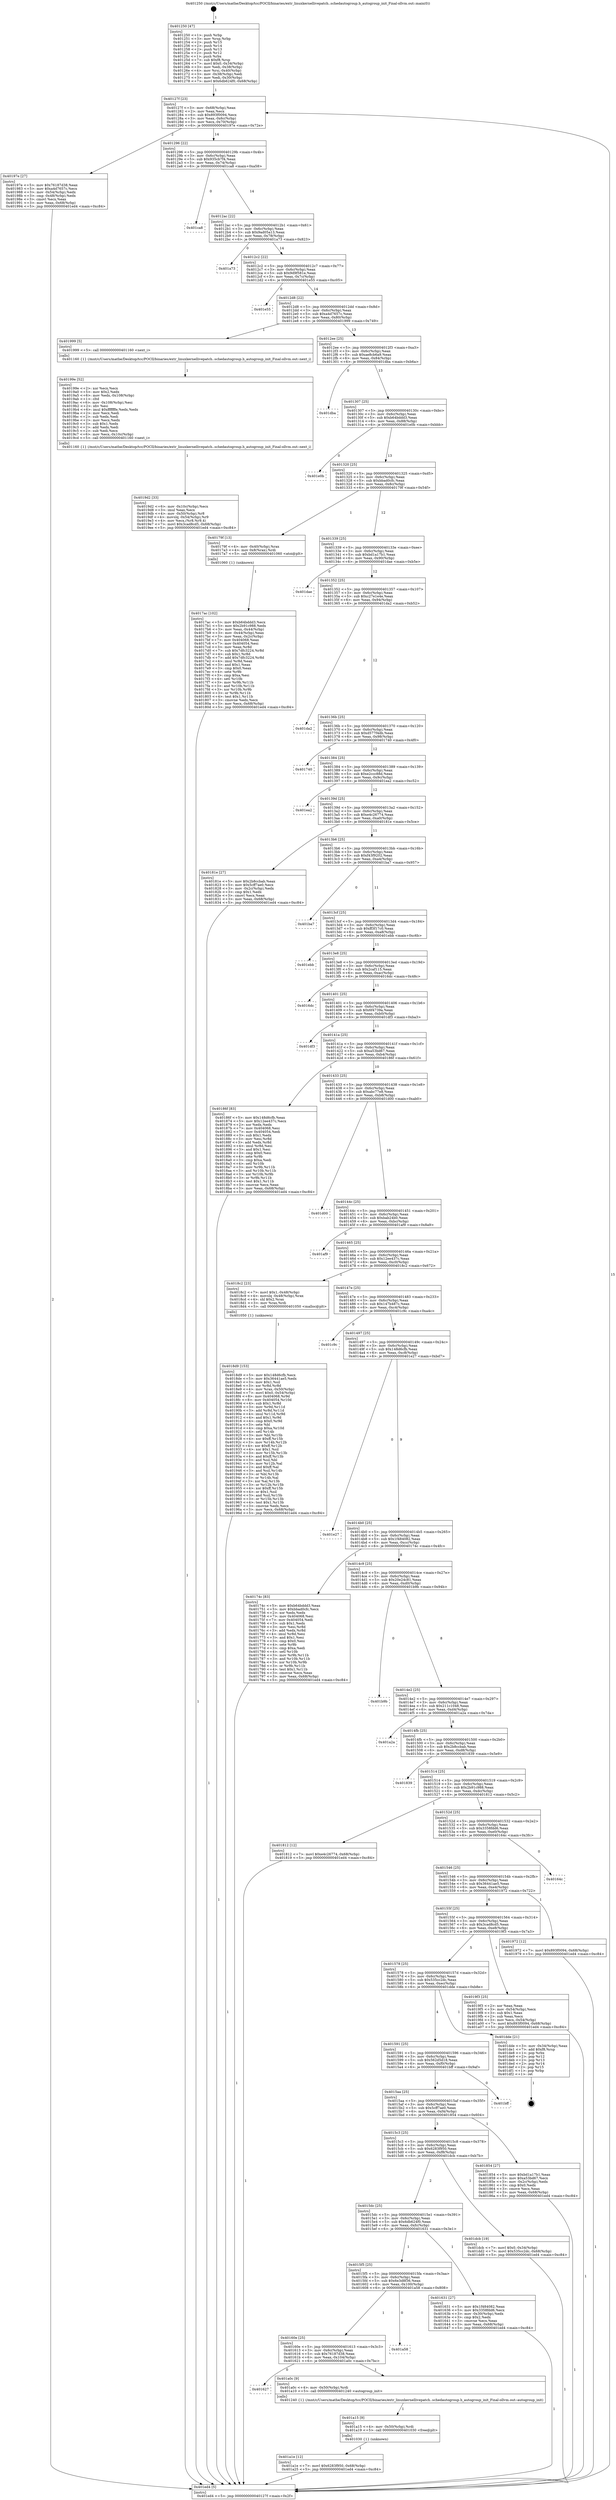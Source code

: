 digraph "0x401250" {
  label = "0x401250 (/mnt/c/Users/mathe/Desktop/tcc/POCII/binaries/extr_linuxkernellivepatch..schedautogroup.h_autogroup_init_Final-ollvm.out::main(0))"
  labelloc = "t"
  node[shape=record]

  Entry [label="",width=0.3,height=0.3,shape=circle,fillcolor=black,style=filled]
  "0x40127f" [label="{
     0x40127f [23]\l
     | [instrs]\l
     &nbsp;&nbsp;0x40127f \<+3\>: mov -0x68(%rbp),%eax\l
     &nbsp;&nbsp;0x401282 \<+2\>: mov %eax,%ecx\l
     &nbsp;&nbsp;0x401284 \<+6\>: sub $0x893f0094,%ecx\l
     &nbsp;&nbsp;0x40128a \<+3\>: mov %eax,-0x6c(%rbp)\l
     &nbsp;&nbsp;0x40128d \<+3\>: mov %ecx,-0x70(%rbp)\l
     &nbsp;&nbsp;0x401290 \<+6\>: je 000000000040197e \<main+0x72e\>\l
  }"]
  "0x40197e" [label="{
     0x40197e [27]\l
     | [instrs]\l
     &nbsp;&nbsp;0x40197e \<+5\>: mov $0x76187d38,%eax\l
     &nbsp;&nbsp;0x401983 \<+5\>: mov $0xa4d7657c,%ecx\l
     &nbsp;&nbsp;0x401988 \<+3\>: mov -0x54(%rbp),%edx\l
     &nbsp;&nbsp;0x40198b \<+3\>: cmp -0x48(%rbp),%edx\l
     &nbsp;&nbsp;0x40198e \<+3\>: cmovl %ecx,%eax\l
     &nbsp;&nbsp;0x401991 \<+3\>: mov %eax,-0x68(%rbp)\l
     &nbsp;&nbsp;0x401994 \<+5\>: jmp 0000000000401ed4 \<main+0xc84\>\l
  }"]
  "0x401296" [label="{
     0x401296 [22]\l
     | [instrs]\l
     &nbsp;&nbsp;0x401296 \<+5\>: jmp 000000000040129b \<main+0x4b\>\l
     &nbsp;&nbsp;0x40129b \<+3\>: mov -0x6c(%rbp),%eax\l
     &nbsp;&nbsp;0x40129e \<+5\>: sub $0x935cb7f4,%eax\l
     &nbsp;&nbsp;0x4012a3 \<+3\>: mov %eax,-0x74(%rbp)\l
     &nbsp;&nbsp;0x4012a6 \<+6\>: je 0000000000401ca8 \<main+0xa58\>\l
  }"]
  Exit [label="",width=0.3,height=0.3,shape=circle,fillcolor=black,style=filled,peripheries=2]
  "0x401ca8" [label="{
     0x401ca8\l
  }", style=dashed]
  "0x4012ac" [label="{
     0x4012ac [22]\l
     | [instrs]\l
     &nbsp;&nbsp;0x4012ac \<+5\>: jmp 00000000004012b1 \<main+0x61\>\l
     &nbsp;&nbsp;0x4012b1 \<+3\>: mov -0x6c(%rbp),%eax\l
     &nbsp;&nbsp;0x4012b4 \<+5\>: sub $0x9ad05a13,%eax\l
     &nbsp;&nbsp;0x4012b9 \<+3\>: mov %eax,-0x78(%rbp)\l
     &nbsp;&nbsp;0x4012bc \<+6\>: je 0000000000401a73 \<main+0x823\>\l
  }"]
  "0x401a1e" [label="{
     0x401a1e [12]\l
     | [instrs]\l
     &nbsp;&nbsp;0x401a1e \<+7\>: movl $0x6283f950,-0x68(%rbp)\l
     &nbsp;&nbsp;0x401a25 \<+5\>: jmp 0000000000401ed4 \<main+0xc84\>\l
  }"]
  "0x401a73" [label="{
     0x401a73\l
  }", style=dashed]
  "0x4012c2" [label="{
     0x4012c2 [22]\l
     | [instrs]\l
     &nbsp;&nbsp;0x4012c2 \<+5\>: jmp 00000000004012c7 \<main+0x77\>\l
     &nbsp;&nbsp;0x4012c7 \<+3\>: mov -0x6c(%rbp),%eax\l
     &nbsp;&nbsp;0x4012ca \<+5\>: sub $0x9d9f581e,%eax\l
     &nbsp;&nbsp;0x4012cf \<+3\>: mov %eax,-0x7c(%rbp)\l
     &nbsp;&nbsp;0x4012d2 \<+6\>: je 0000000000401e55 \<main+0xc05\>\l
  }"]
  "0x401a15" [label="{
     0x401a15 [9]\l
     | [instrs]\l
     &nbsp;&nbsp;0x401a15 \<+4\>: mov -0x50(%rbp),%rdi\l
     &nbsp;&nbsp;0x401a19 \<+5\>: call 0000000000401030 \<free@plt\>\l
     | [calls]\l
     &nbsp;&nbsp;0x401030 \{1\} (unknown)\l
  }"]
  "0x401e55" [label="{
     0x401e55\l
  }", style=dashed]
  "0x4012d8" [label="{
     0x4012d8 [22]\l
     | [instrs]\l
     &nbsp;&nbsp;0x4012d8 \<+5\>: jmp 00000000004012dd \<main+0x8d\>\l
     &nbsp;&nbsp;0x4012dd \<+3\>: mov -0x6c(%rbp),%eax\l
     &nbsp;&nbsp;0x4012e0 \<+5\>: sub $0xa4d7657c,%eax\l
     &nbsp;&nbsp;0x4012e5 \<+3\>: mov %eax,-0x80(%rbp)\l
     &nbsp;&nbsp;0x4012e8 \<+6\>: je 0000000000401999 \<main+0x749\>\l
  }"]
  "0x401627" [label="{
     0x401627\l
  }", style=dashed]
  "0x401999" [label="{
     0x401999 [5]\l
     | [instrs]\l
     &nbsp;&nbsp;0x401999 \<+5\>: call 0000000000401160 \<next_i\>\l
     | [calls]\l
     &nbsp;&nbsp;0x401160 \{1\} (/mnt/c/Users/mathe/Desktop/tcc/POCII/binaries/extr_linuxkernellivepatch..schedautogroup.h_autogroup_init_Final-ollvm.out::next_i)\l
  }"]
  "0x4012ee" [label="{
     0x4012ee [25]\l
     | [instrs]\l
     &nbsp;&nbsp;0x4012ee \<+5\>: jmp 00000000004012f3 \<main+0xa3\>\l
     &nbsp;&nbsp;0x4012f3 \<+3\>: mov -0x6c(%rbp),%eax\l
     &nbsp;&nbsp;0x4012f6 \<+5\>: sub $0xae8cb6a9,%eax\l
     &nbsp;&nbsp;0x4012fb \<+6\>: mov %eax,-0x84(%rbp)\l
     &nbsp;&nbsp;0x401301 \<+6\>: je 0000000000401dba \<main+0xb6a\>\l
  }"]
  "0x401a0c" [label="{
     0x401a0c [9]\l
     | [instrs]\l
     &nbsp;&nbsp;0x401a0c \<+4\>: mov -0x50(%rbp),%rdi\l
     &nbsp;&nbsp;0x401a10 \<+5\>: call 0000000000401240 \<autogroup_init\>\l
     | [calls]\l
     &nbsp;&nbsp;0x401240 \{1\} (/mnt/c/Users/mathe/Desktop/tcc/POCII/binaries/extr_linuxkernellivepatch..schedautogroup.h_autogroup_init_Final-ollvm.out::autogroup_init)\l
  }"]
  "0x401dba" [label="{
     0x401dba\l
  }", style=dashed]
  "0x401307" [label="{
     0x401307 [25]\l
     | [instrs]\l
     &nbsp;&nbsp;0x401307 \<+5\>: jmp 000000000040130c \<main+0xbc\>\l
     &nbsp;&nbsp;0x40130c \<+3\>: mov -0x6c(%rbp),%eax\l
     &nbsp;&nbsp;0x40130f \<+5\>: sub $0xb64bddd3,%eax\l
     &nbsp;&nbsp;0x401314 \<+6\>: mov %eax,-0x88(%rbp)\l
     &nbsp;&nbsp;0x40131a \<+6\>: je 0000000000401e0b \<main+0xbbb\>\l
  }"]
  "0x40160e" [label="{
     0x40160e [25]\l
     | [instrs]\l
     &nbsp;&nbsp;0x40160e \<+5\>: jmp 0000000000401613 \<main+0x3c3\>\l
     &nbsp;&nbsp;0x401613 \<+3\>: mov -0x6c(%rbp),%eax\l
     &nbsp;&nbsp;0x401616 \<+5\>: sub $0x76187d38,%eax\l
     &nbsp;&nbsp;0x40161b \<+6\>: mov %eax,-0x104(%rbp)\l
     &nbsp;&nbsp;0x401621 \<+6\>: je 0000000000401a0c \<main+0x7bc\>\l
  }"]
  "0x401e0b" [label="{
     0x401e0b\l
  }", style=dashed]
  "0x401320" [label="{
     0x401320 [25]\l
     | [instrs]\l
     &nbsp;&nbsp;0x401320 \<+5\>: jmp 0000000000401325 \<main+0xd5\>\l
     &nbsp;&nbsp;0x401325 \<+3\>: mov -0x6c(%rbp),%eax\l
     &nbsp;&nbsp;0x401328 \<+5\>: sub $0xbbad0cfc,%eax\l
     &nbsp;&nbsp;0x40132d \<+6\>: mov %eax,-0x8c(%rbp)\l
     &nbsp;&nbsp;0x401333 \<+6\>: je 000000000040179f \<main+0x54f\>\l
  }"]
  "0x401a58" [label="{
     0x401a58\l
  }", style=dashed]
  "0x40179f" [label="{
     0x40179f [13]\l
     | [instrs]\l
     &nbsp;&nbsp;0x40179f \<+4\>: mov -0x40(%rbp),%rax\l
     &nbsp;&nbsp;0x4017a3 \<+4\>: mov 0x8(%rax),%rdi\l
     &nbsp;&nbsp;0x4017a7 \<+5\>: call 0000000000401060 \<atoi@plt\>\l
     | [calls]\l
     &nbsp;&nbsp;0x401060 \{1\} (unknown)\l
  }"]
  "0x401339" [label="{
     0x401339 [25]\l
     | [instrs]\l
     &nbsp;&nbsp;0x401339 \<+5\>: jmp 000000000040133e \<main+0xee\>\l
     &nbsp;&nbsp;0x40133e \<+3\>: mov -0x6c(%rbp),%eax\l
     &nbsp;&nbsp;0x401341 \<+5\>: sub $0xbd1a17b1,%eax\l
     &nbsp;&nbsp;0x401346 \<+6\>: mov %eax,-0x90(%rbp)\l
     &nbsp;&nbsp;0x40134c \<+6\>: je 0000000000401dae \<main+0xb5e\>\l
  }"]
  "0x4019d2" [label="{
     0x4019d2 [33]\l
     | [instrs]\l
     &nbsp;&nbsp;0x4019d2 \<+6\>: mov -0x10c(%rbp),%ecx\l
     &nbsp;&nbsp;0x4019d8 \<+3\>: imul %eax,%ecx\l
     &nbsp;&nbsp;0x4019db \<+4\>: mov -0x50(%rbp),%r8\l
     &nbsp;&nbsp;0x4019df \<+4\>: movslq -0x54(%rbp),%r9\l
     &nbsp;&nbsp;0x4019e3 \<+4\>: mov %ecx,(%r8,%r9,4)\l
     &nbsp;&nbsp;0x4019e7 \<+7\>: movl $0x3cad8cd5,-0x68(%rbp)\l
     &nbsp;&nbsp;0x4019ee \<+5\>: jmp 0000000000401ed4 \<main+0xc84\>\l
  }"]
  "0x401dae" [label="{
     0x401dae\l
  }", style=dashed]
  "0x401352" [label="{
     0x401352 [25]\l
     | [instrs]\l
     &nbsp;&nbsp;0x401352 \<+5\>: jmp 0000000000401357 \<main+0x107\>\l
     &nbsp;&nbsp;0x401357 \<+3\>: mov -0x6c(%rbp),%eax\l
     &nbsp;&nbsp;0x40135a \<+5\>: sub $0xc27e1e4e,%eax\l
     &nbsp;&nbsp;0x40135f \<+6\>: mov %eax,-0x94(%rbp)\l
     &nbsp;&nbsp;0x401365 \<+6\>: je 0000000000401da2 \<main+0xb52\>\l
  }"]
  "0x40199e" [label="{
     0x40199e [52]\l
     | [instrs]\l
     &nbsp;&nbsp;0x40199e \<+2\>: xor %ecx,%ecx\l
     &nbsp;&nbsp;0x4019a0 \<+5\>: mov $0x2,%edx\l
     &nbsp;&nbsp;0x4019a5 \<+6\>: mov %edx,-0x108(%rbp)\l
     &nbsp;&nbsp;0x4019ab \<+1\>: cltd\l
     &nbsp;&nbsp;0x4019ac \<+6\>: mov -0x108(%rbp),%esi\l
     &nbsp;&nbsp;0x4019b2 \<+2\>: idiv %esi\l
     &nbsp;&nbsp;0x4019b4 \<+6\>: imul $0xfffffffe,%edx,%edx\l
     &nbsp;&nbsp;0x4019ba \<+2\>: mov %ecx,%edi\l
     &nbsp;&nbsp;0x4019bc \<+2\>: sub %edx,%edi\l
     &nbsp;&nbsp;0x4019be \<+2\>: mov %ecx,%edx\l
     &nbsp;&nbsp;0x4019c0 \<+3\>: sub $0x1,%edx\l
     &nbsp;&nbsp;0x4019c3 \<+2\>: add %edx,%edi\l
     &nbsp;&nbsp;0x4019c5 \<+2\>: sub %edi,%ecx\l
     &nbsp;&nbsp;0x4019c7 \<+6\>: mov %ecx,-0x10c(%rbp)\l
     &nbsp;&nbsp;0x4019cd \<+5\>: call 0000000000401160 \<next_i\>\l
     | [calls]\l
     &nbsp;&nbsp;0x401160 \{1\} (/mnt/c/Users/mathe/Desktop/tcc/POCII/binaries/extr_linuxkernellivepatch..schedautogroup.h_autogroup_init_Final-ollvm.out::next_i)\l
  }"]
  "0x401da2" [label="{
     0x401da2\l
  }", style=dashed]
  "0x40136b" [label="{
     0x40136b [25]\l
     | [instrs]\l
     &nbsp;&nbsp;0x40136b \<+5\>: jmp 0000000000401370 \<main+0x120\>\l
     &nbsp;&nbsp;0x401370 \<+3\>: mov -0x6c(%rbp),%eax\l
     &nbsp;&nbsp;0x401373 \<+5\>: sub $0xd577f4db,%eax\l
     &nbsp;&nbsp;0x401378 \<+6\>: mov %eax,-0x98(%rbp)\l
     &nbsp;&nbsp;0x40137e \<+6\>: je 0000000000401740 \<main+0x4f0\>\l
  }"]
  "0x4018d9" [label="{
     0x4018d9 [153]\l
     | [instrs]\l
     &nbsp;&nbsp;0x4018d9 \<+5\>: mov $0x148d6cfb,%ecx\l
     &nbsp;&nbsp;0x4018de \<+5\>: mov $0x36441ae5,%edx\l
     &nbsp;&nbsp;0x4018e3 \<+3\>: mov $0x1,%sil\l
     &nbsp;&nbsp;0x4018e6 \<+3\>: xor %r8d,%r8d\l
     &nbsp;&nbsp;0x4018e9 \<+4\>: mov %rax,-0x50(%rbp)\l
     &nbsp;&nbsp;0x4018ed \<+7\>: movl $0x0,-0x54(%rbp)\l
     &nbsp;&nbsp;0x4018f4 \<+8\>: mov 0x404068,%r9d\l
     &nbsp;&nbsp;0x4018fc \<+8\>: mov 0x404054,%r10d\l
     &nbsp;&nbsp;0x401904 \<+4\>: sub $0x1,%r8d\l
     &nbsp;&nbsp;0x401908 \<+3\>: mov %r9d,%r11d\l
     &nbsp;&nbsp;0x40190b \<+3\>: add %r8d,%r11d\l
     &nbsp;&nbsp;0x40190e \<+4\>: imul %r11d,%r9d\l
     &nbsp;&nbsp;0x401912 \<+4\>: and $0x1,%r9d\l
     &nbsp;&nbsp;0x401916 \<+4\>: cmp $0x0,%r9d\l
     &nbsp;&nbsp;0x40191a \<+3\>: sete %bl\l
     &nbsp;&nbsp;0x40191d \<+4\>: cmp $0xa,%r10d\l
     &nbsp;&nbsp;0x401921 \<+4\>: setl %r14b\l
     &nbsp;&nbsp;0x401925 \<+3\>: mov %bl,%r15b\l
     &nbsp;&nbsp;0x401928 \<+4\>: xor $0xff,%r15b\l
     &nbsp;&nbsp;0x40192c \<+3\>: mov %r14b,%r12b\l
     &nbsp;&nbsp;0x40192f \<+4\>: xor $0xff,%r12b\l
     &nbsp;&nbsp;0x401933 \<+4\>: xor $0x1,%sil\l
     &nbsp;&nbsp;0x401937 \<+3\>: mov %r15b,%r13b\l
     &nbsp;&nbsp;0x40193a \<+4\>: and $0xff,%r13b\l
     &nbsp;&nbsp;0x40193e \<+3\>: and %sil,%bl\l
     &nbsp;&nbsp;0x401941 \<+3\>: mov %r12b,%al\l
     &nbsp;&nbsp;0x401944 \<+2\>: and $0xff,%al\l
     &nbsp;&nbsp;0x401946 \<+3\>: and %sil,%r14b\l
     &nbsp;&nbsp;0x401949 \<+3\>: or %bl,%r13b\l
     &nbsp;&nbsp;0x40194c \<+3\>: or %r14b,%al\l
     &nbsp;&nbsp;0x40194f \<+3\>: xor %al,%r13b\l
     &nbsp;&nbsp;0x401952 \<+3\>: or %r12b,%r15b\l
     &nbsp;&nbsp;0x401955 \<+4\>: xor $0xff,%r15b\l
     &nbsp;&nbsp;0x401959 \<+4\>: or $0x1,%sil\l
     &nbsp;&nbsp;0x40195d \<+3\>: and %sil,%r15b\l
     &nbsp;&nbsp;0x401960 \<+3\>: or %r15b,%r13b\l
     &nbsp;&nbsp;0x401963 \<+4\>: test $0x1,%r13b\l
     &nbsp;&nbsp;0x401967 \<+3\>: cmovne %edx,%ecx\l
     &nbsp;&nbsp;0x40196a \<+3\>: mov %ecx,-0x68(%rbp)\l
     &nbsp;&nbsp;0x40196d \<+5\>: jmp 0000000000401ed4 \<main+0xc84\>\l
  }"]
  "0x401740" [label="{
     0x401740\l
  }", style=dashed]
  "0x401384" [label="{
     0x401384 [25]\l
     | [instrs]\l
     &nbsp;&nbsp;0x401384 \<+5\>: jmp 0000000000401389 \<main+0x139\>\l
     &nbsp;&nbsp;0x401389 \<+3\>: mov -0x6c(%rbp),%eax\l
     &nbsp;&nbsp;0x40138c \<+5\>: sub $0xe2ccc88d,%eax\l
     &nbsp;&nbsp;0x401391 \<+6\>: mov %eax,-0x9c(%rbp)\l
     &nbsp;&nbsp;0x401397 \<+6\>: je 0000000000401ea2 \<main+0xc52\>\l
  }"]
  "0x4017ac" [label="{
     0x4017ac [102]\l
     | [instrs]\l
     &nbsp;&nbsp;0x4017ac \<+5\>: mov $0xb64bddd3,%ecx\l
     &nbsp;&nbsp;0x4017b1 \<+5\>: mov $0x2b91c988,%edx\l
     &nbsp;&nbsp;0x4017b6 \<+3\>: mov %eax,-0x44(%rbp)\l
     &nbsp;&nbsp;0x4017b9 \<+3\>: mov -0x44(%rbp),%eax\l
     &nbsp;&nbsp;0x4017bc \<+3\>: mov %eax,-0x2c(%rbp)\l
     &nbsp;&nbsp;0x4017bf \<+7\>: mov 0x404068,%eax\l
     &nbsp;&nbsp;0x4017c6 \<+7\>: mov 0x404054,%esi\l
     &nbsp;&nbsp;0x4017cd \<+3\>: mov %eax,%r8d\l
     &nbsp;&nbsp;0x4017d0 \<+7\>: sub $0x7dfc3224,%r8d\l
     &nbsp;&nbsp;0x4017d7 \<+4\>: sub $0x1,%r8d\l
     &nbsp;&nbsp;0x4017db \<+7\>: add $0x7dfc3224,%r8d\l
     &nbsp;&nbsp;0x4017e2 \<+4\>: imul %r8d,%eax\l
     &nbsp;&nbsp;0x4017e6 \<+3\>: and $0x1,%eax\l
     &nbsp;&nbsp;0x4017e9 \<+3\>: cmp $0x0,%eax\l
     &nbsp;&nbsp;0x4017ec \<+4\>: sete %r9b\l
     &nbsp;&nbsp;0x4017f0 \<+3\>: cmp $0xa,%esi\l
     &nbsp;&nbsp;0x4017f3 \<+4\>: setl %r10b\l
     &nbsp;&nbsp;0x4017f7 \<+3\>: mov %r9b,%r11b\l
     &nbsp;&nbsp;0x4017fa \<+3\>: and %r10b,%r11b\l
     &nbsp;&nbsp;0x4017fd \<+3\>: xor %r10b,%r9b\l
     &nbsp;&nbsp;0x401800 \<+3\>: or %r9b,%r11b\l
     &nbsp;&nbsp;0x401803 \<+4\>: test $0x1,%r11b\l
     &nbsp;&nbsp;0x401807 \<+3\>: cmovne %edx,%ecx\l
     &nbsp;&nbsp;0x40180a \<+3\>: mov %ecx,-0x68(%rbp)\l
     &nbsp;&nbsp;0x40180d \<+5\>: jmp 0000000000401ed4 \<main+0xc84\>\l
  }"]
  "0x401ea2" [label="{
     0x401ea2\l
  }", style=dashed]
  "0x40139d" [label="{
     0x40139d [25]\l
     | [instrs]\l
     &nbsp;&nbsp;0x40139d \<+5\>: jmp 00000000004013a2 \<main+0x152\>\l
     &nbsp;&nbsp;0x4013a2 \<+3\>: mov -0x6c(%rbp),%eax\l
     &nbsp;&nbsp;0x4013a5 \<+5\>: sub $0xe4c26774,%eax\l
     &nbsp;&nbsp;0x4013aa \<+6\>: mov %eax,-0xa0(%rbp)\l
     &nbsp;&nbsp;0x4013b0 \<+6\>: je 000000000040181e \<main+0x5ce\>\l
  }"]
  "0x401250" [label="{
     0x401250 [47]\l
     | [instrs]\l
     &nbsp;&nbsp;0x401250 \<+1\>: push %rbp\l
     &nbsp;&nbsp;0x401251 \<+3\>: mov %rsp,%rbp\l
     &nbsp;&nbsp;0x401254 \<+2\>: push %r15\l
     &nbsp;&nbsp;0x401256 \<+2\>: push %r14\l
     &nbsp;&nbsp;0x401258 \<+2\>: push %r13\l
     &nbsp;&nbsp;0x40125a \<+2\>: push %r12\l
     &nbsp;&nbsp;0x40125c \<+1\>: push %rbx\l
     &nbsp;&nbsp;0x40125d \<+7\>: sub $0xf8,%rsp\l
     &nbsp;&nbsp;0x401264 \<+7\>: movl $0x0,-0x34(%rbp)\l
     &nbsp;&nbsp;0x40126b \<+3\>: mov %edi,-0x38(%rbp)\l
     &nbsp;&nbsp;0x40126e \<+4\>: mov %rsi,-0x40(%rbp)\l
     &nbsp;&nbsp;0x401272 \<+3\>: mov -0x38(%rbp),%edi\l
     &nbsp;&nbsp;0x401275 \<+3\>: mov %edi,-0x30(%rbp)\l
     &nbsp;&nbsp;0x401278 \<+7\>: movl $0x6db624f0,-0x68(%rbp)\l
  }"]
  "0x40181e" [label="{
     0x40181e [27]\l
     | [instrs]\l
     &nbsp;&nbsp;0x40181e \<+5\>: mov $0x2b8ccbab,%eax\l
     &nbsp;&nbsp;0x401823 \<+5\>: mov $0x5cff7ae0,%ecx\l
     &nbsp;&nbsp;0x401828 \<+3\>: mov -0x2c(%rbp),%edx\l
     &nbsp;&nbsp;0x40182b \<+3\>: cmp $0x1,%edx\l
     &nbsp;&nbsp;0x40182e \<+3\>: cmovl %ecx,%eax\l
     &nbsp;&nbsp;0x401831 \<+3\>: mov %eax,-0x68(%rbp)\l
     &nbsp;&nbsp;0x401834 \<+5\>: jmp 0000000000401ed4 \<main+0xc84\>\l
  }"]
  "0x4013b6" [label="{
     0x4013b6 [25]\l
     | [instrs]\l
     &nbsp;&nbsp;0x4013b6 \<+5\>: jmp 00000000004013bb \<main+0x16b\>\l
     &nbsp;&nbsp;0x4013bb \<+3\>: mov -0x6c(%rbp),%eax\l
     &nbsp;&nbsp;0x4013be \<+5\>: sub $0xf43f9202,%eax\l
     &nbsp;&nbsp;0x4013c3 \<+6\>: mov %eax,-0xa4(%rbp)\l
     &nbsp;&nbsp;0x4013c9 \<+6\>: je 0000000000401ba7 \<main+0x957\>\l
  }"]
  "0x401ed4" [label="{
     0x401ed4 [5]\l
     | [instrs]\l
     &nbsp;&nbsp;0x401ed4 \<+5\>: jmp 000000000040127f \<main+0x2f\>\l
  }"]
  "0x401ba7" [label="{
     0x401ba7\l
  }", style=dashed]
  "0x4013cf" [label="{
     0x4013cf [25]\l
     | [instrs]\l
     &nbsp;&nbsp;0x4013cf \<+5\>: jmp 00000000004013d4 \<main+0x184\>\l
     &nbsp;&nbsp;0x4013d4 \<+3\>: mov -0x6c(%rbp),%eax\l
     &nbsp;&nbsp;0x4013d7 \<+5\>: sub $0xff3f17c0,%eax\l
     &nbsp;&nbsp;0x4013dc \<+6\>: mov %eax,-0xa8(%rbp)\l
     &nbsp;&nbsp;0x4013e2 \<+6\>: je 0000000000401ebb \<main+0xc6b\>\l
  }"]
  "0x4015f5" [label="{
     0x4015f5 [25]\l
     | [instrs]\l
     &nbsp;&nbsp;0x4015f5 \<+5\>: jmp 00000000004015fa \<main+0x3aa\>\l
     &nbsp;&nbsp;0x4015fa \<+3\>: mov -0x6c(%rbp),%eax\l
     &nbsp;&nbsp;0x4015fd \<+5\>: sub $0x6e3d8f36,%eax\l
     &nbsp;&nbsp;0x401602 \<+6\>: mov %eax,-0x100(%rbp)\l
     &nbsp;&nbsp;0x401608 \<+6\>: je 0000000000401a58 \<main+0x808\>\l
  }"]
  "0x401ebb" [label="{
     0x401ebb\l
  }", style=dashed]
  "0x4013e8" [label="{
     0x4013e8 [25]\l
     | [instrs]\l
     &nbsp;&nbsp;0x4013e8 \<+5\>: jmp 00000000004013ed \<main+0x19d\>\l
     &nbsp;&nbsp;0x4013ed \<+3\>: mov -0x6c(%rbp),%eax\l
     &nbsp;&nbsp;0x4013f0 \<+5\>: sub $0x2caf115,%eax\l
     &nbsp;&nbsp;0x4013f5 \<+6\>: mov %eax,-0xac(%rbp)\l
     &nbsp;&nbsp;0x4013fb \<+6\>: je 00000000004016dc \<main+0x48c\>\l
  }"]
  "0x401631" [label="{
     0x401631 [27]\l
     | [instrs]\l
     &nbsp;&nbsp;0x401631 \<+5\>: mov $0x1f484082,%eax\l
     &nbsp;&nbsp;0x401636 \<+5\>: mov $0x3358fdd6,%ecx\l
     &nbsp;&nbsp;0x40163b \<+3\>: mov -0x30(%rbp),%edx\l
     &nbsp;&nbsp;0x40163e \<+3\>: cmp $0x2,%edx\l
     &nbsp;&nbsp;0x401641 \<+3\>: cmovne %ecx,%eax\l
     &nbsp;&nbsp;0x401644 \<+3\>: mov %eax,-0x68(%rbp)\l
     &nbsp;&nbsp;0x401647 \<+5\>: jmp 0000000000401ed4 \<main+0xc84\>\l
  }"]
  "0x4016dc" [label="{
     0x4016dc\l
  }", style=dashed]
  "0x401401" [label="{
     0x401401 [25]\l
     | [instrs]\l
     &nbsp;&nbsp;0x401401 \<+5\>: jmp 0000000000401406 \<main+0x1b6\>\l
     &nbsp;&nbsp;0x401406 \<+3\>: mov -0x6c(%rbp),%eax\l
     &nbsp;&nbsp;0x401409 \<+5\>: sub $0x6f4739a,%eax\l
     &nbsp;&nbsp;0x40140e \<+6\>: mov %eax,-0xb0(%rbp)\l
     &nbsp;&nbsp;0x401414 \<+6\>: je 0000000000401df3 \<main+0xba3\>\l
  }"]
  "0x4015dc" [label="{
     0x4015dc [25]\l
     | [instrs]\l
     &nbsp;&nbsp;0x4015dc \<+5\>: jmp 00000000004015e1 \<main+0x391\>\l
     &nbsp;&nbsp;0x4015e1 \<+3\>: mov -0x6c(%rbp),%eax\l
     &nbsp;&nbsp;0x4015e4 \<+5\>: sub $0x6db624f0,%eax\l
     &nbsp;&nbsp;0x4015e9 \<+6\>: mov %eax,-0xfc(%rbp)\l
     &nbsp;&nbsp;0x4015ef \<+6\>: je 0000000000401631 \<main+0x3e1\>\l
  }"]
  "0x401df3" [label="{
     0x401df3\l
  }", style=dashed]
  "0x40141a" [label="{
     0x40141a [25]\l
     | [instrs]\l
     &nbsp;&nbsp;0x40141a \<+5\>: jmp 000000000040141f \<main+0x1cf\>\l
     &nbsp;&nbsp;0x40141f \<+3\>: mov -0x6c(%rbp),%eax\l
     &nbsp;&nbsp;0x401422 \<+5\>: sub $0xa53bd67,%eax\l
     &nbsp;&nbsp;0x401427 \<+6\>: mov %eax,-0xb4(%rbp)\l
     &nbsp;&nbsp;0x40142d \<+6\>: je 000000000040186f \<main+0x61f\>\l
  }"]
  "0x401dcb" [label="{
     0x401dcb [19]\l
     | [instrs]\l
     &nbsp;&nbsp;0x401dcb \<+7\>: movl $0x0,-0x34(%rbp)\l
     &nbsp;&nbsp;0x401dd2 \<+7\>: movl $0x535cc2dc,-0x68(%rbp)\l
     &nbsp;&nbsp;0x401dd9 \<+5\>: jmp 0000000000401ed4 \<main+0xc84\>\l
  }"]
  "0x40186f" [label="{
     0x40186f [83]\l
     | [instrs]\l
     &nbsp;&nbsp;0x40186f \<+5\>: mov $0x148d6cfb,%eax\l
     &nbsp;&nbsp;0x401874 \<+5\>: mov $0x12ee437c,%ecx\l
     &nbsp;&nbsp;0x401879 \<+2\>: xor %edx,%edx\l
     &nbsp;&nbsp;0x40187b \<+7\>: mov 0x404068,%esi\l
     &nbsp;&nbsp;0x401882 \<+7\>: mov 0x404054,%edi\l
     &nbsp;&nbsp;0x401889 \<+3\>: sub $0x1,%edx\l
     &nbsp;&nbsp;0x40188c \<+3\>: mov %esi,%r8d\l
     &nbsp;&nbsp;0x40188f \<+3\>: add %edx,%r8d\l
     &nbsp;&nbsp;0x401892 \<+4\>: imul %r8d,%esi\l
     &nbsp;&nbsp;0x401896 \<+3\>: and $0x1,%esi\l
     &nbsp;&nbsp;0x401899 \<+3\>: cmp $0x0,%esi\l
     &nbsp;&nbsp;0x40189c \<+4\>: sete %r9b\l
     &nbsp;&nbsp;0x4018a0 \<+3\>: cmp $0xa,%edi\l
     &nbsp;&nbsp;0x4018a3 \<+4\>: setl %r10b\l
     &nbsp;&nbsp;0x4018a7 \<+3\>: mov %r9b,%r11b\l
     &nbsp;&nbsp;0x4018aa \<+3\>: and %r10b,%r11b\l
     &nbsp;&nbsp;0x4018ad \<+3\>: xor %r10b,%r9b\l
     &nbsp;&nbsp;0x4018b0 \<+3\>: or %r9b,%r11b\l
     &nbsp;&nbsp;0x4018b3 \<+4\>: test $0x1,%r11b\l
     &nbsp;&nbsp;0x4018b7 \<+3\>: cmovne %ecx,%eax\l
     &nbsp;&nbsp;0x4018ba \<+3\>: mov %eax,-0x68(%rbp)\l
     &nbsp;&nbsp;0x4018bd \<+5\>: jmp 0000000000401ed4 \<main+0xc84\>\l
  }"]
  "0x401433" [label="{
     0x401433 [25]\l
     | [instrs]\l
     &nbsp;&nbsp;0x401433 \<+5\>: jmp 0000000000401438 \<main+0x1e8\>\l
     &nbsp;&nbsp;0x401438 \<+3\>: mov -0x6c(%rbp),%eax\l
     &nbsp;&nbsp;0x40143b \<+5\>: sub $0xabc77e8,%eax\l
     &nbsp;&nbsp;0x401440 \<+6\>: mov %eax,-0xb8(%rbp)\l
     &nbsp;&nbsp;0x401446 \<+6\>: je 0000000000401d00 \<main+0xab0\>\l
  }"]
  "0x4015c3" [label="{
     0x4015c3 [25]\l
     | [instrs]\l
     &nbsp;&nbsp;0x4015c3 \<+5\>: jmp 00000000004015c8 \<main+0x378\>\l
     &nbsp;&nbsp;0x4015c8 \<+3\>: mov -0x6c(%rbp),%eax\l
     &nbsp;&nbsp;0x4015cb \<+5\>: sub $0x6283f950,%eax\l
     &nbsp;&nbsp;0x4015d0 \<+6\>: mov %eax,-0xf8(%rbp)\l
     &nbsp;&nbsp;0x4015d6 \<+6\>: je 0000000000401dcb \<main+0xb7b\>\l
  }"]
  "0x401d00" [label="{
     0x401d00\l
  }", style=dashed]
  "0x40144c" [label="{
     0x40144c [25]\l
     | [instrs]\l
     &nbsp;&nbsp;0x40144c \<+5\>: jmp 0000000000401451 \<main+0x201\>\l
     &nbsp;&nbsp;0x401451 \<+3\>: mov -0x6c(%rbp),%eax\l
     &nbsp;&nbsp;0x401454 \<+5\>: sub $0xbab24b0,%eax\l
     &nbsp;&nbsp;0x401459 \<+6\>: mov %eax,-0xbc(%rbp)\l
     &nbsp;&nbsp;0x40145f \<+6\>: je 0000000000401af9 \<main+0x8a9\>\l
  }"]
  "0x401854" [label="{
     0x401854 [27]\l
     | [instrs]\l
     &nbsp;&nbsp;0x401854 \<+5\>: mov $0xbd1a17b1,%eax\l
     &nbsp;&nbsp;0x401859 \<+5\>: mov $0xa53bd67,%ecx\l
     &nbsp;&nbsp;0x40185e \<+3\>: mov -0x2c(%rbp),%edx\l
     &nbsp;&nbsp;0x401861 \<+3\>: cmp $0x0,%edx\l
     &nbsp;&nbsp;0x401864 \<+3\>: cmove %ecx,%eax\l
     &nbsp;&nbsp;0x401867 \<+3\>: mov %eax,-0x68(%rbp)\l
     &nbsp;&nbsp;0x40186a \<+5\>: jmp 0000000000401ed4 \<main+0xc84\>\l
  }"]
  "0x401af9" [label="{
     0x401af9\l
  }", style=dashed]
  "0x401465" [label="{
     0x401465 [25]\l
     | [instrs]\l
     &nbsp;&nbsp;0x401465 \<+5\>: jmp 000000000040146a \<main+0x21a\>\l
     &nbsp;&nbsp;0x40146a \<+3\>: mov -0x6c(%rbp),%eax\l
     &nbsp;&nbsp;0x40146d \<+5\>: sub $0x12ee437c,%eax\l
     &nbsp;&nbsp;0x401472 \<+6\>: mov %eax,-0xc0(%rbp)\l
     &nbsp;&nbsp;0x401478 \<+6\>: je 00000000004018c2 \<main+0x672\>\l
  }"]
  "0x4015aa" [label="{
     0x4015aa [25]\l
     | [instrs]\l
     &nbsp;&nbsp;0x4015aa \<+5\>: jmp 00000000004015af \<main+0x35f\>\l
     &nbsp;&nbsp;0x4015af \<+3\>: mov -0x6c(%rbp),%eax\l
     &nbsp;&nbsp;0x4015b2 \<+5\>: sub $0x5cff7ae0,%eax\l
     &nbsp;&nbsp;0x4015b7 \<+6\>: mov %eax,-0xf4(%rbp)\l
     &nbsp;&nbsp;0x4015bd \<+6\>: je 0000000000401854 \<main+0x604\>\l
  }"]
  "0x4018c2" [label="{
     0x4018c2 [23]\l
     | [instrs]\l
     &nbsp;&nbsp;0x4018c2 \<+7\>: movl $0x1,-0x48(%rbp)\l
     &nbsp;&nbsp;0x4018c9 \<+4\>: movslq -0x48(%rbp),%rax\l
     &nbsp;&nbsp;0x4018cd \<+4\>: shl $0x2,%rax\l
     &nbsp;&nbsp;0x4018d1 \<+3\>: mov %rax,%rdi\l
     &nbsp;&nbsp;0x4018d4 \<+5\>: call 0000000000401050 \<malloc@plt\>\l
     | [calls]\l
     &nbsp;&nbsp;0x401050 \{1\} (unknown)\l
  }"]
  "0x40147e" [label="{
     0x40147e [25]\l
     | [instrs]\l
     &nbsp;&nbsp;0x40147e \<+5\>: jmp 0000000000401483 \<main+0x233\>\l
     &nbsp;&nbsp;0x401483 \<+3\>: mov -0x6c(%rbp),%eax\l
     &nbsp;&nbsp;0x401486 \<+5\>: sub $0x147b487c,%eax\l
     &nbsp;&nbsp;0x40148b \<+6\>: mov %eax,-0xc4(%rbp)\l
     &nbsp;&nbsp;0x401491 \<+6\>: je 0000000000401c9c \<main+0xa4c\>\l
  }"]
  "0x401bff" [label="{
     0x401bff\l
  }", style=dashed]
  "0x401c9c" [label="{
     0x401c9c\l
  }", style=dashed]
  "0x401497" [label="{
     0x401497 [25]\l
     | [instrs]\l
     &nbsp;&nbsp;0x401497 \<+5\>: jmp 000000000040149c \<main+0x24c\>\l
     &nbsp;&nbsp;0x40149c \<+3\>: mov -0x6c(%rbp),%eax\l
     &nbsp;&nbsp;0x40149f \<+5\>: sub $0x148d6cfb,%eax\l
     &nbsp;&nbsp;0x4014a4 \<+6\>: mov %eax,-0xc8(%rbp)\l
     &nbsp;&nbsp;0x4014aa \<+6\>: je 0000000000401e27 \<main+0xbd7\>\l
  }"]
  "0x401591" [label="{
     0x401591 [25]\l
     | [instrs]\l
     &nbsp;&nbsp;0x401591 \<+5\>: jmp 0000000000401596 \<main+0x346\>\l
     &nbsp;&nbsp;0x401596 \<+3\>: mov -0x6c(%rbp),%eax\l
     &nbsp;&nbsp;0x401599 \<+5\>: sub $0x562d5d18,%eax\l
     &nbsp;&nbsp;0x40159e \<+6\>: mov %eax,-0xf0(%rbp)\l
     &nbsp;&nbsp;0x4015a4 \<+6\>: je 0000000000401bff \<main+0x9af\>\l
  }"]
  "0x401e27" [label="{
     0x401e27\l
  }", style=dashed]
  "0x4014b0" [label="{
     0x4014b0 [25]\l
     | [instrs]\l
     &nbsp;&nbsp;0x4014b0 \<+5\>: jmp 00000000004014b5 \<main+0x265\>\l
     &nbsp;&nbsp;0x4014b5 \<+3\>: mov -0x6c(%rbp),%eax\l
     &nbsp;&nbsp;0x4014b8 \<+5\>: sub $0x1f484082,%eax\l
     &nbsp;&nbsp;0x4014bd \<+6\>: mov %eax,-0xcc(%rbp)\l
     &nbsp;&nbsp;0x4014c3 \<+6\>: je 000000000040174c \<main+0x4fc\>\l
  }"]
  "0x401dde" [label="{
     0x401dde [21]\l
     | [instrs]\l
     &nbsp;&nbsp;0x401dde \<+3\>: mov -0x34(%rbp),%eax\l
     &nbsp;&nbsp;0x401de1 \<+7\>: add $0xf8,%rsp\l
     &nbsp;&nbsp;0x401de8 \<+1\>: pop %rbx\l
     &nbsp;&nbsp;0x401de9 \<+2\>: pop %r12\l
     &nbsp;&nbsp;0x401deb \<+2\>: pop %r13\l
     &nbsp;&nbsp;0x401ded \<+2\>: pop %r14\l
     &nbsp;&nbsp;0x401def \<+2\>: pop %r15\l
     &nbsp;&nbsp;0x401df1 \<+1\>: pop %rbp\l
     &nbsp;&nbsp;0x401df2 \<+1\>: ret\l
  }"]
  "0x40174c" [label="{
     0x40174c [83]\l
     | [instrs]\l
     &nbsp;&nbsp;0x40174c \<+5\>: mov $0xb64bddd3,%eax\l
     &nbsp;&nbsp;0x401751 \<+5\>: mov $0xbbad0cfc,%ecx\l
     &nbsp;&nbsp;0x401756 \<+2\>: xor %edx,%edx\l
     &nbsp;&nbsp;0x401758 \<+7\>: mov 0x404068,%esi\l
     &nbsp;&nbsp;0x40175f \<+7\>: mov 0x404054,%edi\l
     &nbsp;&nbsp;0x401766 \<+3\>: sub $0x1,%edx\l
     &nbsp;&nbsp;0x401769 \<+3\>: mov %esi,%r8d\l
     &nbsp;&nbsp;0x40176c \<+3\>: add %edx,%r8d\l
     &nbsp;&nbsp;0x40176f \<+4\>: imul %r8d,%esi\l
     &nbsp;&nbsp;0x401773 \<+3\>: and $0x1,%esi\l
     &nbsp;&nbsp;0x401776 \<+3\>: cmp $0x0,%esi\l
     &nbsp;&nbsp;0x401779 \<+4\>: sete %r9b\l
     &nbsp;&nbsp;0x40177d \<+3\>: cmp $0xa,%edi\l
     &nbsp;&nbsp;0x401780 \<+4\>: setl %r10b\l
     &nbsp;&nbsp;0x401784 \<+3\>: mov %r9b,%r11b\l
     &nbsp;&nbsp;0x401787 \<+3\>: and %r10b,%r11b\l
     &nbsp;&nbsp;0x40178a \<+3\>: xor %r10b,%r9b\l
     &nbsp;&nbsp;0x40178d \<+3\>: or %r9b,%r11b\l
     &nbsp;&nbsp;0x401790 \<+4\>: test $0x1,%r11b\l
     &nbsp;&nbsp;0x401794 \<+3\>: cmovne %ecx,%eax\l
     &nbsp;&nbsp;0x401797 \<+3\>: mov %eax,-0x68(%rbp)\l
     &nbsp;&nbsp;0x40179a \<+5\>: jmp 0000000000401ed4 \<main+0xc84\>\l
  }"]
  "0x4014c9" [label="{
     0x4014c9 [25]\l
     | [instrs]\l
     &nbsp;&nbsp;0x4014c9 \<+5\>: jmp 00000000004014ce \<main+0x27e\>\l
     &nbsp;&nbsp;0x4014ce \<+3\>: mov -0x6c(%rbp),%eax\l
     &nbsp;&nbsp;0x4014d1 \<+5\>: sub $0x20e24c81,%eax\l
     &nbsp;&nbsp;0x4014d6 \<+6\>: mov %eax,-0xd0(%rbp)\l
     &nbsp;&nbsp;0x4014dc \<+6\>: je 0000000000401b9b \<main+0x94b\>\l
  }"]
  "0x401578" [label="{
     0x401578 [25]\l
     | [instrs]\l
     &nbsp;&nbsp;0x401578 \<+5\>: jmp 000000000040157d \<main+0x32d\>\l
     &nbsp;&nbsp;0x40157d \<+3\>: mov -0x6c(%rbp),%eax\l
     &nbsp;&nbsp;0x401580 \<+5\>: sub $0x535cc2dc,%eax\l
     &nbsp;&nbsp;0x401585 \<+6\>: mov %eax,-0xec(%rbp)\l
     &nbsp;&nbsp;0x40158b \<+6\>: je 0000000000401dde \<main+0xb8e\>\l
  }"]
  "0x401b9b" [label="{
     0x401b9b\l
  }", style=dashed]
  "0x4014e2" [label="{
     0x4014e2 [25]\l
     | [instrs]\l
     &nbsp;&nbsp;0x4014e2 \<+5\>: jmp 00000000004014e7 \<main+0x297\>\l
     &nbsp;&nbsp;0x4014e7 \<+3\>: mov -0x6c(%rbp),%eax\l
     &nbsp;&nbsp;0x4014ea \<+5\>: sub $0x211c1048,%eax\l
     &nbsp;&nbsp;0x4014ef \<+6\>: mov %eax,-0xd4(%rbp)\l
     &nbsp;&nbsp;0x4014f5 \<+6\>: je 0000000000401a2a \<main+0x7da\>\l
  }"]
  "0x4019f3" [label="{
     0x4019f3 [25]\l
     | [instrs]\l
     &nbsp;&nbsp;0x4019f3 \<+2\>: xor %eax,%eax\l
     &nbsp;&nbsp;0x4019f5 \<+3\>: mov -0x54(%rbp),%ecx\l
     &nbsp;&nbsp;0x4019f8 \<+3\>: sub $0x1,%eax\l
     &nbsp;&nbsp;0x4019fb \<+2\>: sub %eax,%ecx\l
     &nbsp;&nbsp;0x4019fd \<+3\>: mov %ecx,-0x54(%rbp)\l
     &nbsp;&nbsp;0x401a00 \<+7\>: movl $0x893f0094,-0x68(%rbp)\l
     &nbsp;&nbsp;0x401a07 \<+5\>: jmp 0000000000401ed4 \<main+0xc84\>\l
  }"]
  "0x401a2a" [label="{
     0x401a2a\l
  }", style=dashed]
  "0x4014fb" [label="{
     0x4014fb [25]\l
     | [instrs]\l
     &nbsp;&nbsp;0x4014fb \<+5\>: jmp 0000000000401500 \<main+0x2b0\>\l
     &nbsp;&nbsp;0x401500 \<+3\>: mov -0x6c(%rbp),%eax\l
     &nbsp;&nbsp;0x401503 \<+5\>: sub $0x2b8ccbab,%eax\l
     &nbsp;&nbsp;0x401508 \<+6\>: mov %eax,-0xd8(%rbp)\l
     &nbsp;&nbsp;0x40150e \<+6\>: je 0000000000401839 \<main+0x5e9\>\l
  }"]
  "0x40155f" [label="{
     0x40155f [25]\l
     | [instrs]\l
     &nbsp;&nbsp;0x40155f \<+5\>: jmp 0000000000401564 \<main+0x314\>\l
     &nbsp;&nbsp;0x401564 \<+3\>: mov -0x6c(%rbp),%eax\l
     &nbsp;&nbsp;0x401567 \<+5\>: sub $0x3cad8cd5,%eax\l
     &nbsp;&nbsp;0x40156c \<+6\>: mov %eax,-0xe8(%rbp)\l
     &nbsp;&nbsp;0x401572 \<+6\>: je 00000000004019f3 \<main+0x7a3\>\l
  }"]
  "0x401839" [label="{
     0x401839\l
  }", style=dashed]
  "0x401514" [label="{
     0x401514 [25]\l
     | [instrs]\l
     &nbsp;&nbsp;0x401514 \<+5\>: jmp 0000000000401519 \<main+0x2c9\>\l
     &nbsp;&nbsp;0x401519 \<+3\>: mov -0x6c(%rbp),%eax\l
     &nbsp;&nbsp;0x40151c \<+5\>: sub $0x2b91c988,%eax\l
     &nbsp;&nbsp;0x401521 \<+6\>: mov %eax,-0xdc(%rbp)\l
     &nbsp;&nbsp;0x401527 \<+6\>: je 0000000000401812 \<main+0x5c2\>\l
  }"]
  "0x401972" [label="{
     0x401972 [12]\l
     | [instrs]\l
     &nbsp;&nbsp;0x401972 \<+7\>: movl $0x893f0094,-0x68(%rbp)\l
     &nbsp;&nbsp;0x401979 \<+5\>: jmp 0000000000401ed4 \<main+0xc84\>\l
  }"]
  "0x401812" [label="{
     0x401812 [12]\l
     | [instrs]\l
     &nbsp;&nbsp;0x401812 \<+7\>: movl $0xe4c26774,-0x68(%rbp)\l
     &nbsp;&nbsp;0x401819 \<+5\>: jmp 0000000000401ed4 \<main+0xc84\>\l
  }"]
  "0x40152d" [label="{
     0x40152d [25]\l
     | [instrs]\l
     &nbsp;&nbsp;0x40152d \<+5\>: jmp 0000000000401532 \<main+0x2e2\>\l
     &nbsp;&nbsp;0x401532 \<+3\>: mov -0x6c(%rbp),%eax\l
     &nbsp;&nbsp;0x401535 \<+5\>: sub $0x3358fdd6,%eax\l
     &nbsp;&nbsp;0x40153a \<+6\>: mov %eax,-0xe0(%rbp)\l
     &nbsp;&nbsp;0x401540 \<+6\>: je 000000000040164c \<main+0x3fc\>\l
  }"]
  "0x401546" [label="{
     0x401546 [25]\l
     | [instrs]\l
     &nbsp;&nbsp;0x401546 \<+5\>: jmp 000000000040154b \<main+0x2fb\>\l
     &nbsp;&nbsp;0x40154b \<+3\>: mov -0x6c(%rbp),%eax\l
     &nbsp;&nbsp;0x40154e \<+5\>: sub $0x36441ae5,%eax\l
     &nbsp;&nbsp;0x401553 \<+6\>: mov %eax,-0xe4(%rbp)\l
     &nbsp;&nbsp;0x401559 \<+6\>: je 0000000000401972 \<main+0x722\>\l
  }"]
  "0x40164c" [label="{
     0x40164c\l
  }", style=dashed]
  Entry -> "0x401250" [label=" 1"]
  "0x40127f" -> "0x40197e" [label=" 2"]
  "0x40127f" -> "0x401296" [label=" 14"]
  "0x401dde" -> Exit [label=" 1"]
  "0x401296" -> "0x401ca8" [label=" 0"]
  "0x401296" -> "0x4012ac" [label=" 14"]
  "0x401dcb" -> "0x401ed4" [label=" 1"]
  "0x4012ac" -> "0x401a73" [label=" 0"]
  "0x4012ac" -> "0x4012c2" [label=" 14"]
  "0x401a1e" -> "0x401ed4" [label=" 1"]
  "0x4012c2" -> "0x401e55" [label=" 0"]
  "0x4012c2" -> "0x4012d8" [label=" 14"]
  "0x401a15" -> "0x401a1e" [label=" 1"]
  "0x4012d8" -> "0x401999" [label=" 1"]
  "0x4012d8" -> "0x4012ee" [label=" 13"]
  "0x401a0c" -> "0x401a15" [label=" 1"]
  "0x4012ee" -> "0x401dba" [label=" 0"]
  "0x4012ee" -> "0x401307" [label=" 13"]
  "0x40160e" -> "0x401627" [label=" 0"]
  "0x401307" -> "0x401e0b" [label=" 0"]
  "0x401307" -> "0x401320" [label=" 13"]
  "0x40160e" -> "0x401a0c" [label=" 1"]
  "0x401320" -> "0x40179f" [label=" 1"]
  "0x401320" -> "0x401339" [label=" 12"]
  "0x4015f5" -> "0x40160e" [label=" 1"]
  "0x401339" -> "0x401dae" [label=" 0"]
  "0x401339" -> "0x401352" [label=" 12"]
  "0x4015f5" -> "0x401a58" [label=" 0"]
  "0x401352" -> "0x401da2" [label=" 0"]
  "0x401352" -> "0x40136b" [label=" 12"]
  "0x4019f3" -> "0x401ed4" [label=" 1"]
  "0x40136b" -> "0x401740" [label=" 0"]
  "0x40136b" -> "0x401384" [label=" 12"]
  "0x4019d2" -> "0x401ed4" [label=" 1"]
  "0x401384" -> "0x401ea2" [label=" 0"]
  "0x401384" -> "0x40139d" [label=" 12"]
  "0x40199e" -> "0x4019d2" [label=" 1"]
  "0x40139d" -> "0x40181e" [label=" 1"]
  "0x40139d" -> "0x4013b6" [label=" 11"]
  "0x401999" -> "0x40199e" [label=" 1"]
  "0x4013b6" -> "0x401ba7" [label=" 0"]
  "0x4013b6" -> "0x4013cf" [label=" 11"]
  "0x40197e" -> "0x401ed4" [label=" 2"]
  "0x4013cf" -> "0x401ebb" [label=" 0"]
  "0x4013cf" -> "0x4013e8" [label=" 11"]
  "0x401972" -> "0x401ed4" [label=" 1"]
  "0x4013e8" -> "0x4016dc" [label=" 0"]
  "0x4013e8" -> "0x401401" [label=" 11"]
  "0x4018d9" -> "0x401ed4" [label=" 1"]
  "0x401401" -> "0x401df3" [label=" 0"]
  "0x401401" -> "0x40141a" [label=" 11"]
  "0x40186f" -> "0x401ed4" [label=" 1"]
  "0x40141a" -> "0x40186f" [label=" 1"]
  "0x40141a" -> "0x401433" [label=" 10"]
  "0x401854" -> "0x401ed4" [label=" 1"]
  "0x401433" -> "0x401d00" [label=" 0"]
  "0x401433" -> "0x40144c" [label=" 10"]
  "0x401812" -> "0x401ed4" [label=" 1"]
  "0x40144c" -> "0x401af9" [label=" 0"]
  "0x40144c" -> "0x401465" [label=" 10"]
  "0x4017ac" -> "0x401ed4" [label=" 1"]
  "0x401465" -> "0x4018c2" [label=" 1"]
  "0x401465" -> "0x40147e" [label=" 9"]
  "0x40174c" -> "0x401ed4" [label=" 1"]
  "0x40147e" -> "0x401c9c" [label=" 0"]
  "0x40147e" -> "0x401497" [label=" 9"]
  "0x401ed4" -> "0x40127f" [label=" 15"]
  "0x401497" -> "0x401e27" [label=" 0"]
  "0x401497" -> "0x4014b0" [label=" 9"]
  "0x401631" -> "0x401ed4" [label=" 1"]
  "0x4014b0" -> "0x40174c" [label=" 1"]
  "0x4014b0" -> "0x4014c9" [label=" 8"]
  "0x4015dc" -> "0x4015f5" [label=" 1"]
  "0x4014c9" -> "0x401b9b" [label=" 0"]
  "0x4014c9" -> "0x4014e2" [label=" 8"]
  "0x4018c2" -> "0x4018d9" [label=" 1"]
  "0x4014e2" -> "0x401a2a" [label=" 0"]
  "0x4014e2" -> "0x4014fb" [label=" 8"]
  "0x4015c3" -> "0x4015dc" [label=" 2"]
  "0x4014fb" -> "0x401839" [label=" 0"]
  "0x4014fb" -> "0x401514" [label=" 8"]
  "0x40181e" -> "0x401ed4" [label=" 1"]
  "0x401514" -> "0x401812" [label=" 1"]
  "0x401514" -> "0x40152d" [label=" 7"]
  "0x4015aa" -> "0x4015c3" [label=" 3"]
  "0x40152d" -> "0x40164c" [label=" 0"]
  "0x40152d" -> "0x401546" [label=" 7"]
  "0x4015aa" -> "0x401854" [label=" 1"]
  "0x401546" -> "0x401972" [label=" 1"]
  "0x401546" -> "0x40155f" [label=" 6"]
  "0x4015c3" -> "0x401dcb" [label=" 1"]
  "0x40155f" -> "0x4019f3" [label=" 1"]
  "0x40155f" -> "0x401578" [label=" 5"]
  "0x4015dc" -> "0x401631" [label=" 1"]
  "0x401578" -> "0x401dde" [label=" 1"]
  "0x401578" -> "0x401591" [label=" 4"]
  "0x401250" -> "0x40127f" [label=" 1"]
  "0x401591" -> "0x401bff" [label=" 0"]
  "0x401591" -> "0x4015aa" [label=" 4"]
  "0x40179f" -> "0x4017ac" [label=" 1"]
}
